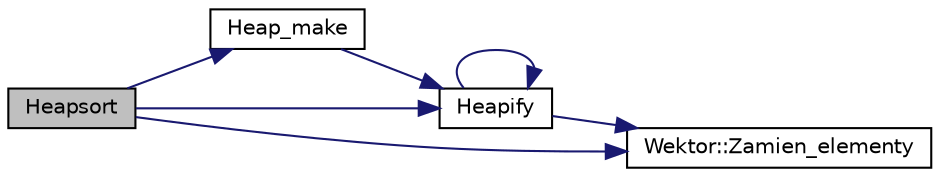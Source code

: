 digraph G
{
  edge [fontname="Helvetica",fontsize="10",labelfontname="Helvetica",labelfontsize="10"];
  node [fontname="Helvetica",fontsize="10",shape=record];
  rankdir="LR";
  Node1 [label="Heapsort",height=0.2,width=0.4,color="black", fillcolor="grey75", style="filled" fontcolor="black"];
  Node1 -> Node2 [color="midnightblue",fontsize="10",style="solid"];
  Node2 [label="Heap_make",height=0.2,width=0.4,color="black", fillcolor="white", style="filled",URL="$sortowanie_8hh.html#a6cc78fc3759cac309915db1ed9265848",tooltip="Funkcja pomocnicza sortowania Heapsort."];
  Node2 -> Node3 [color="midnightblue",fontsize="10",style="solid"];
  Node3 [label="Heapify",height=0.2,width=0.4,color="black", fillcolor="white", style="filled",URL="$sortowanie_8hh.html#ab3dc82e133dd7bebb85d0bd97238b48c",tooltip="Funkcja pomocnicza sortowania Heapsort."];
  Node3 -> Node4 [color="midnightblue",fontsize="10",style="solid"];
  Node4 [label="Wektor::Zamien_elementy",height=0.2,width=0.4,color="black", fillcolor="white", style="filled",URL="$class_wektor.html#a46dc763191a79b5d9a4d390515f97696",tooltip="Zamiena elementow wektora."];
  Node3 -> Node3 [color="midnightblue",fontsize="10",style="solid"];
  Node1 -> Node4 [color="midnightblue",fontsize="10",style="solid"];
  Node1 -> Node3 [color="midnightblue",fontsize="10",style="solid"];
}
